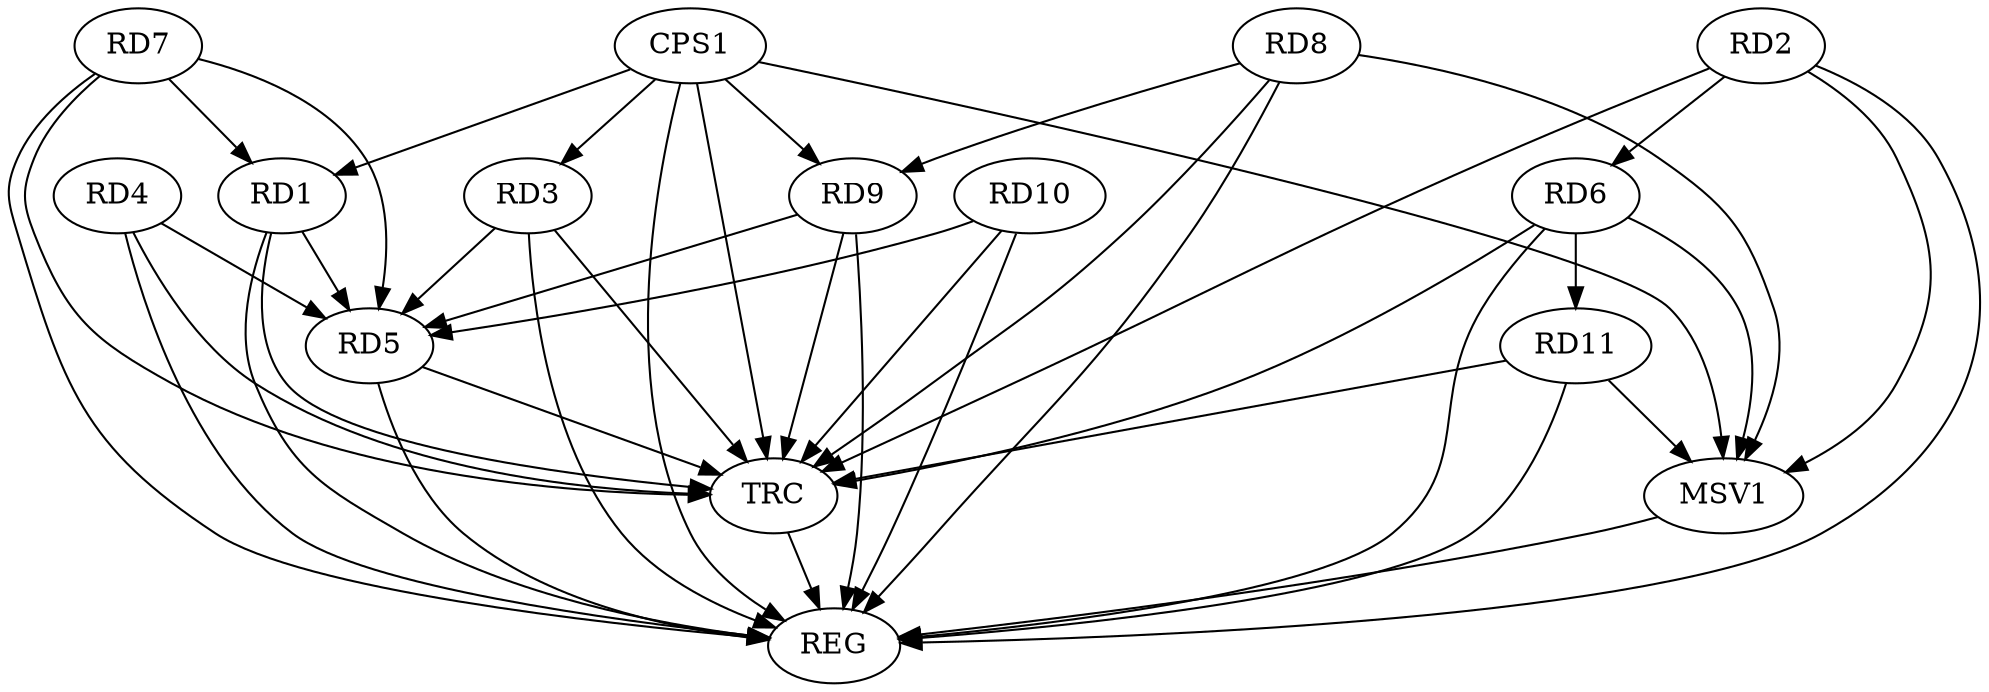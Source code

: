 strict digraph G {
  RD1 [ label="RD1" ];
  RD2 [ label="RD2" ];
  RD3 [ label="RD3" ];
  RD4 [ label="RD4" ];
  RD5 [ label="RD5" ];
  RD6 [ label="RD6" ];
  RD7 [ label="RD7" ];
  RD8 [ label="RD8" ];
  RD9 [ label="RD9" ];
  RD10 [ label="RD10" ];
  RD11 [ label="RD11" ];
  CPS1 [ label="CPS1" ];
  REG [ label="REG" ];
  TRC [ label="TRC" ];
  MSV1 [ label="MSV1" ];
  RD7 -> RD1;
  RD2 -> RD6;
  RD6 -> RD11;
  RD8 -> RD9;
  CPS1 -> RD1;
  CPS1 -> RD3;
  CPS1 -> RD9;
  RD1 -> REG;
  RD2 -> REG;
  RD3 -> REG;
  RD4 -> REG;
  RD5 -> REG;
  RD6 -> REG;
  RD7 -> REG;
  RD8 -> REG;
  RD9 -> REG;
  RD10 -> REG;
  RD11 -> REG;
  CPS1 -> REG;
  RD1 -> TRC;
  RD2 -> TRC;
  RD3 -> TRC;
  RD4 -> TRC;
  RD5 -> TRC;
  RD6 -> TRC;
  RD7 -> TRC;
  RD8 -> TRC;
  RD9 -> TRC;
  RD10 -> TRC;
  RD11 -> TRC;
  CPS1 -> TRC;
  TRC -> REG;
  RD3 -> RD5;
  RD1 -> RD5;
  RD7 -> RD5;
  RD4 -> RD5;
  RD9 -> RD5;
  RD10 -> RD5;
  RD2 -> MSV1;
  RD6 -> MSV1;
  RD8 -> MSV1;
  CPS1 -> MSV1;
  RD11 -> MSV1;
  MSV1 -> REG;
}

